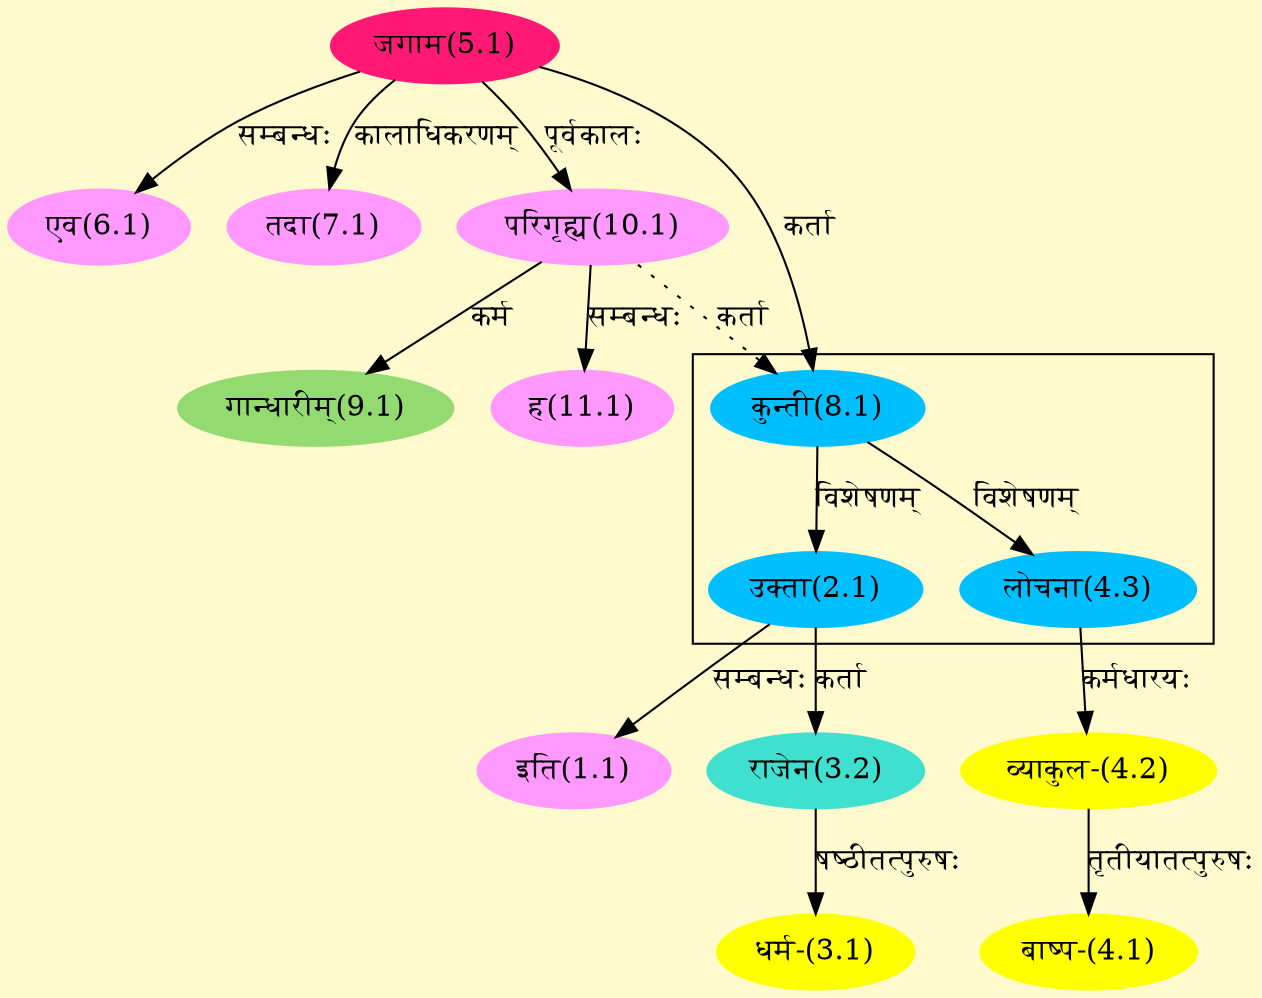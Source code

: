 digraph G{
rankdir=BT;
 compound=true;
 bgcolor="lemonchiffon1";

subgraph cluster_1{
Node2_1 [style=filled, color="#00BFFF" label = "उक्ता(2.1)"]
Node8_1 [style=filled, color="#00BFFF" label = "कुन्ती(8.1)"]
Node4_3 [style=filled, color="#00BFFF" label = "लोचना(4.3)"]

}
Node1_1 [style=filled, color="#FF99FF" label = "इति(1.1)"]
Node2_1 [style=filled, color="#00BFFF" label = "उक्ता(2.1)"]
Node3_1 [style=filled, color="#FFFF00" label = "धर्म-(3.1)"]
Node3_2 [style=filled, color="#40E0D0" label = "राजेन(3.2)"]
Node4_1 [style=filled, color="#FFFF00" label = "बाष्प-(4.1)"]
Node4_2 [style=filled, color="#FFFF00" label = "व्याकुल-(4.2)"]
Node4_3 [style=filled, color="#00BFFF" label = "लोचना(4.3)"]
Node5_1 [style=filled, color="#FF1975" label = "जगाम(5.1)"]
Node8_1 [style=filled, color="#00BFFF" label = "कुन्ती(8.1)"]
Node [style=filled, color="" label = "()"]
Node6_1 [style=filled, color="#FF99FF" label = "एव(6.1)"]
Node7_1 [style=filled, color="#FF99FF" label = "तदा(7.1)"]
Node10_1 [style=filled, color="#FF99FF" label = "परिगृह्य(10.1)"]
Node9_1 [style=filled, color="#93DB70" label = "गान्धारीम्(9.1)"]
Node11_1 [style=filled, color="#FF99FF" label = "ह(11.1)"]
/* Start of Relations section */

Node1_1 -> Node2_1 [  label="सम्बन्धः"  dir="back" ]
Node2_1 -> Node8_1 [  label="विशेषणम्"  dir="back" ]
Node3_1 -> Node3_2 [  label="षष्ठीतत्पुरुषः"  dir="back" ]
Node3_2 -> Node2_1 [  label="कर्ता"  dir="back" ]
Node4_1 -> Node4_2 [  label="तृतीयातत्पुरुषः"  dir="back" ]
Node4_2 -> Node4_3 [  label="कर्मधारयः"  dir="back" ]
Node4_3 -> Node8_1 [  label="विशेषणम्"  dir="back" ]
Node6_1 -> Node5_1 [  label="सम्बन्धः"  dir="back" ]
Node7_1 -> Node5_1 [  label="कालाधिकरणम्"  dir="back" ]
Node8_1 -> Node5_1 [  label="कर्ता"  dir="back" ]
Node8_1 -> Node10_1 [ style=dotted label="कर्ता"  dir="back" ]
Node9_1 -> Node10_1 [  label="कर्म"  dir="back" ]
Node10_1 -> Node5_1 [  label="पूर्वकालः"  dir="back" ]
Node11_1 -> Node10_1 [  label="सम्बन्धः"  dir="back" ]
}
